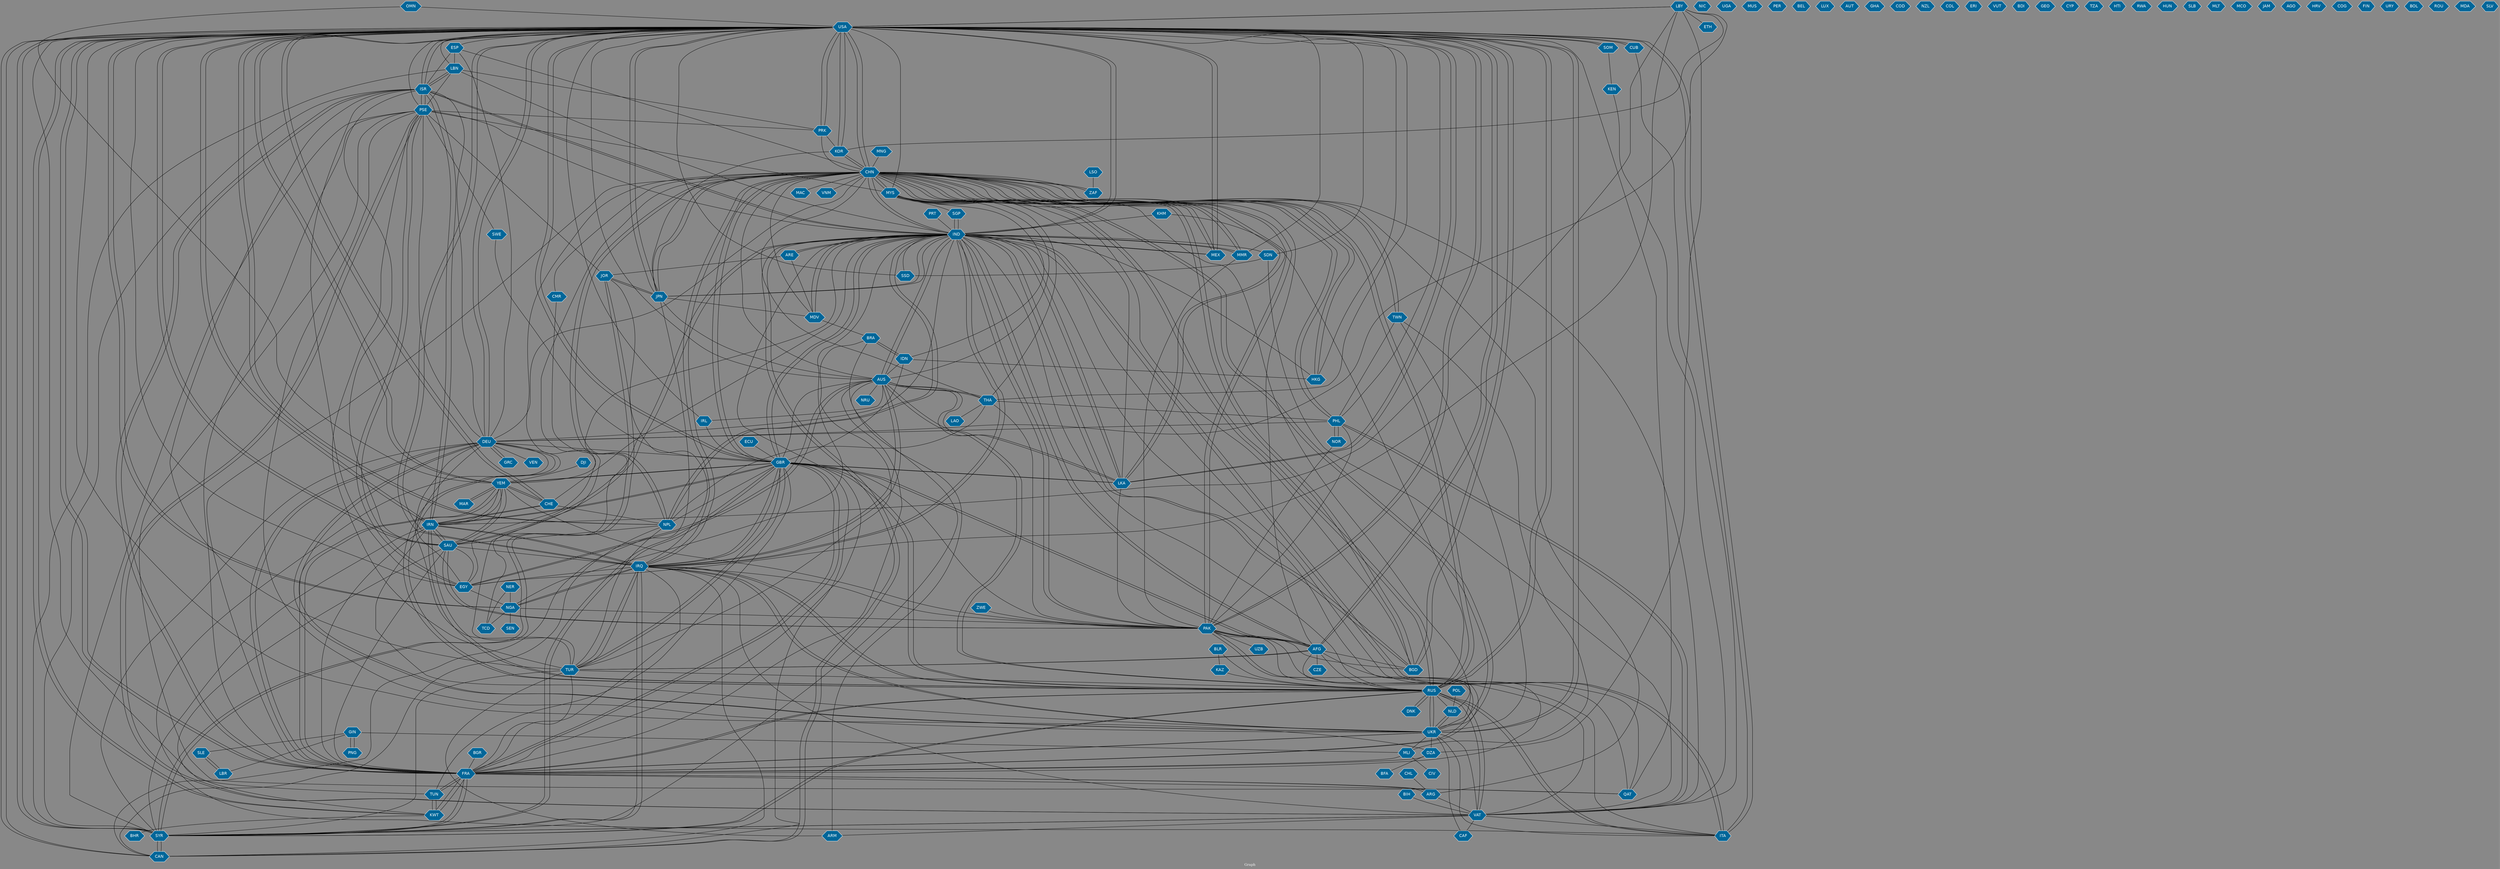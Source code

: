 // Countries together in item graph
graph {
	graph [bgcolor="#888888" fontcolor=white fontsize=12 label="Graph" outputorder=edgesfirst overlap=prism]
	node [color=white fillcolor="#006699" fontcolor=white fontname=Helvetica shape=hexagon style=filled]
	edge [arrowhead=open color=black fontcolor=white fontname=Courier fontsize=12]
		LBY [label=LBY]
		MYS [label=MYS]
		ISR [label=ISR]
		PSE [label=PSE]
		YEM [label=YEM]
		USA [label=USA]
		CHN [label=CHN]
		AUS [label=AUS]
		THA [label=THA]
		NGA [label=NGA]
		UKR [label=UKR]
		IND [label=IND]
		FRA [label=FRA]
		RUS [label=RUS]
		PAK [label=PAK]
		JPN [label=JPN]
		IRQ [label=IRQ]
		GBR [label=GBR]
		NPL [label=NPL]
		ITA [label=ITA]
		IRN [label=IRN]
		GRC [label=GRC]
		KWT [label=KWT]
		TUN [label=TUN]
		AFG [label=AFG]
		SYR [label=SYR]
		GIN [label=GIN]
		SLE [label=SLE]
		LBR [label=LBR]
		NIC [label=NIC]
		PNG [label=PNG]
		VAT [label=VAT]
		ZAF [label=ZAF]
		ESP [label=ESP]
		IDN [label=IDN]
		PHL [label=PHL]
		MEX [label=MEX]
		TUR [label=TUR]
		SAU [label=SAU]
		SWE [label=SWE]
		HKG [label=HKG]
		EGY [label=EGY]
		BGD [label=BGD]
		UGA [label=UGA]
		CAN [label=CAN]
		ARG [label=ARG]
		CZE [label=CZE]
		MMR [label=MMR]
		MUS [label=MUS]
		NOR [label=NOR]
		PER [label=PER]
		CUB [label=CUB]
		CHL [label=CHL]
		KOR [label=KOR]
		JOR [label=JOR]
		LKA [label=LKA]
		DNK [label=DNK]
		DEU [label=DEU]
		MDV [label=MDV]
		NER [label=NER]
		KEN [label=KEN]
		BEL [label=BEL]
		IRL [label=IRL]
		PRT [label=PRT]
		ZWE [label=ZWE]
		BRA [label=BRA]
		LUX [label=LUX]
		AUT [label=AUT]
		CHE [label=CHE]
		SGP [label=SGP]
		GHA [label=GHA]
		COD [label=COD]
		NZL [label=NZL]
		PRK [label=PRK]
		TWN [label=TWN]
		MLI [label=MLI]
		DZA [label=DZA]
		COL [label=COL]
		TCD [label=TCD]
		LAO [label=LAO]
		ERI [label=ERI]
		DJI [label=DJI]
		SDN [label=SDN]
		SSD [label=SSD]
		VUT [label=VUT]
		BDI [label=BDI]
		ARM [label=ARM]
		GEO [label=GEO]
		SEN [label=SEN]
		BGR [label=BGR]
		CYP [label=CYP]
		NLD [label=NLD]
		QAT [label=QAT]
		TZA [label=TZA]
		ARE [label=ARE]
		CIV [label=CIV]
		SOM [label=SOM]
		ETH [label=ETH]
		HTI [label=HTI]
		RWA [label=RWA]
		BIH [label=BIH]
		MAR [label=MAR]
		LBN [label=LBN]
		POL [label=POL]
		HUN [label=HUN]
		ECU [label=ECU]
		MNG [label=MNG]
		LSO [label=LSO]
		UZB [label=UZB]
		SLB [label=SLB]
		CMR [label=CMR]
		MLT [label=MLT]
		KHM [label=KHM]
		MCO [label=MCO]
		CAF [label=CAF]
		JAM [label=JAM]
		BFA [label=BFA]
		AGO [label=AGO]
		HRV [label=HRV]
		COG [label=COG]
		MAC [label=MAC]
		BHR [label=BHR]
		FIN [label=FIN]
		URY [label=URY]
		NRU [label=NRU]
		BOL [label=BOL]
		VEN [label=VEN]
		ROU [label=ROU]
		OMN [label=OMN]
		BLR [label=BLR]
		KAZ [label=KAZ]
		MDA [label=MDA]
		SLV [label=SLV]
		VNM [label=VNM]
			LKA -- IND [weight=3]
			FRA -- AUS [weight=1]
			MLI -- FRA [weight=1]
			CHN -- NPL [weight=5]
			CAF -- UKR [weight=1]
			CHN -- IRQ [weight=1]
			CAN -- GBR [weight=2]
			IND -- MEX [weight=1]
			IND -- JPN [weight=5]
			IND -- SSD [weight=1]
			PHL -- NOR [weight=1]
			VAT -- RUS [weight=1]
			CHN -- MEX [weight=1]
			CHE -- USA [weight=1]
			IND -- CHN [weight=27]
			USA -- SSD [weight=1]
			LBY -- USA [weight=2]
			FRA -- YEM [weight=1]
			USA -- YEM [weight=11]
			KWT -- BHR [weight=1]
			RUS -- AUS [weight=1]
			NLD -- MYS [weight=1]
			USA -- UKR [weight=10]
			YEM -- FRA [weight=4]
			GBR -- IDN [weight=1]
			NGA -- USA [weight=3]
			KOR -- USA [weight=3]
			EGY -- PSE [weight=4]
			ISR -- IND [weight=1]
			DEU -- IND [weight=1]
			PHL -- PAK [weight=1]
			CHN -- IND [weight=34]
			LKA -- MYS [weight=1]
			MDV -- CHN [weight=1]
			AUS -- IRQ [weight=2]
			USA -- SYR [weight=18]
			NLD -- UKR [weight=1]
			PSE -- EGY [weight=5]
			GBR -- IND [weight=26]
			ARE -- JOR [weight=1]
			DNK -- RUS [weight=1]
			CHE -- YEM [weight=1]
			ARG -- FRA [weight=1]
			TUR -- GBR [weight=2]
			BGD -- IND [weight=3]
			RUS -- NLD [weight=1]
			CHN -- FRA [weight=1]
			TUR -- IRQ [weight=1]
			CUB -- VAT [weight=1]
			PRK -- LBN [weight=1]
			THA -- LAO [weight=2]
			PSE -- USA [weight=3]
			IND -- BGD [weight=2]
			DZA -- USA [weight=1]
			FRA -- DEU [weight=1]
			IDN -- AUS [weight=5]
			SGP -- IND [weight=4]
			IRN -- RUS [weight=1]
			ISR -- FRA [weight=2]
			LKA -- GBR [weight=1]
			NPL -- IND [weight=16]
			FRA -- ARG [weight=1]
			THA -- AUS [weight=1]
			PSE -- PRK [weight=1]
			MMR -- IND [weight=4]
			ECU -- GBR [weight=1]
			PRT -- IND [weight=1]
			FRA -- SYR [weight=1]
			MEX -- USA [weight=2]
			DEU -- PSE [weight=1]
			SOM -- USA [weight=1]
			USA -- FRA [weight=7]
			FRA -- RUS [weight=1]
			SYR -- DEU [weight=1]
			USA -- ESP [weight=1]
			ITA -- DEU [weight=1]
			ZWE -- PAK [weight=1]
			GBR -- USA [weight=9]
			GIN -- LBR [weight=1]
			USA -- ISR [weight=9]
			SYR -- USA [weight=27]
			SYR -- IRQ [weight=10]
			MYS -- IDN [weight=2]
			RUS -- VAT [weight=1]
			IRQ -- AUS [weight=1]
			ISR -- SYR [weight=1]
			RUS -- FRA [weight=1]
			IRQ -- USA [weight=33]
			UKR -- IND [weight=3]
			IRQ -- EGY [weight=1]
			TWN -- PHL [weight=1]
			IRL -- USA [weight=1]
			NOR -- PHL [weight=1]
			DZA -- BFA [weight=1]
			NGA -- IRQ [weight=1]
			VAT -- PSE [weight=1]
			AUS -- RUS [weight=1]
			NPL -- CHN [weight=7]
			PHL -- CHN [weight=2]
			CHN -- MYS [weight=1]
			RUS -- DEU [weight=1]
			VAT -- SYR [weight=1]
			TUR -- RUS [weight=1]
			TWN -- UKR [weight=1]
			NPL -- USA [weight=6]
			IND -- NPL [weight=15]
			CHE -- NPL [weight=1]
			SLE -- LBR [weight=2]
			NPL -- GBR [weight=1]
			CAN -- USA [weight=2]
			GBR -- YEM [weight=2]
			JPN -- JOR [weight=1]
			THA -- NPL [weight=1]
			IRQ -- PAK [weight=1]
			GBR -- TUN [weight=2]
			KWT -- TUN [weight=4]
			TUR -- DEU [weight=1]
			CHN -- VAT [weight=1]
			JOR -- SYR [weight=1]
			KWT -- USA [weight=1]
			UKR -- IRQ [weight=1]
			USA -- LKA [weight=1]
			SAU -- IRQ [weight=1]
			USA -- IND [weight=54]
			ZAF -- CHN [weight=1]
			IND -- MDV [weight=2]
			ISR -- IRN [weight=6]
			SYR -- LBN [weight=1]
			SYR -- CAN [weight=1]
			PAK -- USA [weight=9]
			CAN -- SYR [weight=2]
			RUS -- IRN [weight=1]
			RUS -- MYS [weight=1]
			ITA -- PAK [weight=1]
			ITA -- UKR [weight=1]
			PAK -- CHN [weight=4]
			THA -- MYS [weight=1]
			SYR -- IRN [weight=1]
			USA -- IRN [weight=19]
			SOM -- KEN [weight=1]
			PAK -- GBR [weight=3]
			ISR -- TUR [weight=3]
			EGY -- DEU [weight=1]
			DEU -- LBY [weight=1]
			IRQ -- RUS [weight=1]
			USA -- IRQ [weight=38]
			CHN -- JPN [weight=5]
			GIN -- SLE [weight=1]
			KWT -- SAU [weight=2]
			IRQ -- SYR [weight=6]
			PSE -- ISR [weight=76]
			ISR -- USA [weight=11]
			DEU -- GRC [weight=1]
			MDV -- IND [weight=1]
			THA -- PAK [weight=2]
			GBR -- RUS [weight=3]
			MYS -- UKR [weight=10]
			JPN -- AUS [weight=1]
			MDV -- ARE [weight=1]
			USA -- KOR [weight=3]
			PNG -- GIN [weight=2]
			GBR -- SYR [weight=4]
			UKR -- DZA [weight=1]
			UKR -- MLI [weight=1]
			GIN -- PNG [weight=3]
			PSE -- FRA [weight=1]
			ISR -- PSE [weight=80]
			IND -- PAK [weight=16]
			VAT -- CAF [weight=1]
			MYS -- AUS [weight=1]
			CHN -- LKA [weight=3]
			CHE -- IND [weight=1]
			IND -- QAT [weight=1]
			IND -- LBN [weight=1]
			SWE -- GBR [weight=1]
			ITA -- IND [weight=4]
			IND -- LKA [weight=2]
			SYR -- JOR [weight=3]
			CHN -- MMR [weight=2]
			QAT -- PSE [weight=1]
			USA -- BGD [weight=3]
			USA -- JPN [weight=6]
			USA -- MEX [weight=3]
			PRK -- KOR [weight=3]
			CAN -- IRQ [weight=1]
			VAT -- PHL [weight=2]
			IRN -- SAU [weight=2]
			LKA -- USA [weight=1]
			NGA -- TCD [weight=1]
			USA -- DEU [weight=7]
			SDN -- USA [weight=2]
			LKA -- PAK [weight=1]
			UKR -- DEU [weight=1]
			DEU -- VEN [weight=1]
			OMN -- YEM [weight=1]
			IND -- ITA [weight=1]
			USA -- KWT [weight=1]
			POL -- NLD [weight=1]
			NER -- NGA [weight=1]
			IRQ -- TUR [weight=1]
			JPN -- KOR [weight=1]
			AUS -- SYR [weight=3]
			FRA -- TUR [weight=1]
			YEM -- MAR [weight=2]
			RUS -- CHN [weight=4]
			IND -- IRQ [weight=23]
			IRL -- GBR [weight=2]
			SAU -- FRA [weight=1]
			FRA -- QAT [weight=1]
			MDV -- BRA [weight=1]
			CUB -- USA [weight=2]
			GRC -- DEU [weight=1]
			USA -- CHN [weight=23]
			LBR -- SLE [weight=1]
			FRA -- UKR [weight=1]
			ESP -- LBN [weight=1]
			NGA -- PAK [weight=1]
			IND -- AFG [weight=7]
			CHN -- HKG [weight=6]
			HKG -- USA [weight=1]
			IRQ -- CHN [weight=1]
			IRQ -- GBR [weight=1]
			SYR -- TUR [weight=10]
			CHN -- MAC [weight=1]
			IDN -- HKG [weight=1]
			PSE -- LBN [weight=2]
			USA -- THA [weight=2]
			BRA -- TUR [weight=1]
			TWN -- MLI [weight=1]
			SAU -- YEM [weight=12]
			CMR -- TCD [weight=1]
			CHN -- CMR [weight=1]
			ARM -- TUR [weight=1]
			VAT -- ARM [weight=1]
			AFG -- GBR [weight=1]
			USA -- SOM [weight=1]
			DEU -- GBR [weight=2]
			IND -- GBR [weight=21]
			ARG -- VAT [weight=1]
			TUN -- FRA [weight=2]
			CHN -- DEU [weight=1]
			DZA -- FRA [weight=1]
			CAN -- JPN [weight=1]
			CHN -- ZAF [weight=1]
			USA -- NGA [weight=3]
			PSE -- JOR [weight=1]
			PAK -- IND [weight=17]
			PRK -- USA [weight=6]
			ARG -- CHN [weight=1]
			HKG -- IND [weight=1]
			AUS -- THA [weight=1]
			AFG -- BGD [weight=1]
			AUS -- EGY [weight=2]
			USA -- AFG [weight=13]
			BGD -- CHN [weight=1]
			NGA -- SEN [weight=1]
			CHN -- EGY [weight=1]
			IRN -- FRA [weight=1]
			PSE -- IND [weight=1]
			IND -- USA [weight=44]
			CHN -- AUS [weight=1]
			CHN -- TWN [weight=2]
			YEM -- IRN [weight=4]
			AUS -- IRL [weight=1]
			CHN -- VNM [weight=1]
			EGY -- USA [weight=1]
			LKA -- AUS [weight=1]
			CHN -- TUR [weight=1]
			SYR -- RUS [weight=1]
			KOR -- LBY [weight=1]
			VAT -- UKR [weight=3]
			KOR -- CHN [weight=1]
			IDN -- BRA [weight=1]
			JPN -- IND [weight=3]
			IRN -- YEM [weight=3]
			RUS -- DNK [weight=1]
			TUN -- USA [weight=1]
			AUS -- NRU [weight=1]
			TUN -- KWT [weight=4]
			PAK -- AFG [weight=5]
			IND -- ISR [weight=1]
			FRA -- USA [weight=10]
			FRA -- KWT [weight=4]
			USA -- ITA [weight=1]
			FRA -- GBR [weight=5]
			IRN -- IRQ [weight=6]
			LKA -- CHN [weight=4]
			IRQ -- UKR [weight=1]
			AFG -- IND [weight=8]
			VAT -- ITA [weight=1]
			THA -- CHN [weight=1]
			LBY -- IRN [weight=1]
			LSO -- ZAF [weight=1]
			CHN -- PHL [weight=2]
			SYR -- FRA [weight=1]
			RUS -- UKR [weight=51]
			ITA -- USA [weight=3]
			USA -- CAN [weight=2]
			IRN -- USA [weight=17]
			JOR -- JPN [weight=1]
			IRN -- GBR [weight=1]
			RUS -- AFG [weight=2]
			IRQ -- FRA [weight=3]
			USA -- QAT [weight=1]
			FRA -- AFG [weight=1]
			DJI -- YEM [weight=1]
			CHN -- KOR [weight=1]
			AFG -- QAT [weight=1]
			USA -- PAK [weight=16]
			LBY -- ETH [weight=1]
			USA -- AUS [weight=3]
			DEU -- UKR [weight=2]
			BGR -- FRA [weight=1]
			UKR -- RUS [weight=53]
			EGY -- SAU [weight=1]
			IND -- MMR [weight=2]
			MEX -- CHN [weight=1]
			SAU -- IRN [weight=3]
			EGY -- NGA [weight=1]
			PSE -- SYR [weight=1]
			KHM -- RUS [weight=1]
			BLR -- KAZ [weight=1]
			ESP -- DEU [weight=1]
			USA -- SAU [weight=2]
			CHN -- BGD [weight=1]
			AFG -- TUR [weight=2]
			USA -- LBN [weight=1]
			RUS -- USA [weight=23]
			IND -- SDN [weight=1]
			FRA -- ISR [weight=1]
			ISR -- EGY [weight=5]
			SYR -- GBR [weight=7]
			YEM -- SAU [weight=15]
			CHN -- PAK [weight=13]
			SDN -- VAT [weight=1]
			IRQ -- VAT [weight=2]
			NER -- TCD [weight=1]
			MMR -- CHN [weight=7]
			UKR -- FRA [weight=1]
			GBR -- IRN [weight=1]
			SYR -- VAT [weight=1]
			PHL -- VAT [weight=2]
			PRK -- CHN [weight=2]
			IND -- SGP [weight=2]
			SAU -- PAK [weight=1]
			MYS -- USA [weight=4]
			MYS -- RUS [weight=1]
			CAN -- IND [weight=2]
			UKR -- NLD [weight=1]
			AFG -- USA [weight=10]
			UKR -- IRN [weight=1]
			USA -- LBY [weight=2]
			EGY -- AUS [weight=1]
			AFG -- CZE [weight=1]
			PSE -- VAT [weight=1]
			MNG -- CHN [weight=1]
			IRN -- ISR [weight=1]
			MYS -- CHN [weight=1]
			SDN -- SSD [weight=4]
			NPL -- CAN [weight=1]
			JPN -- CHN [weight=3]
			BGD -- USA [weight=3]
			YEM -- CHE [weight=1]
			KWT -- FRA [weight=2]
			YEM -- PAK [weight=2]
			MYS -- SGP [weight=1]
			UKR -- MYS [weight=1]
			PSE -- SWE [weight=1]
			IND -- SAU [weight=2]
			TWN -- CHN [weight=1]
			JOR -- IRQ [weight=2]
			DEU -- RUS [weight=1]
			USA -- NPL [weight=6]
			IRQ -- IRN [weight=2]
			CHN -- USA [weight=27]
			TUR -- PSE [weight=1]
			CHN -- GBR [weight=3]
			CHL -- ARG [weight=1]
			KEN -- VAT [weight=1]
			GBR -- CHN [weight=1]
			USA -- CHE [weight=1]
			IND -- AUS [weight=6]
			BGD -- MYS [weight=1]
			TUR -- AFG [weight=1]
			RUS -- SYR [weight=1]
			MMR -- PAK [weight=1]
			OMN -- USA [weight=1]
			JPN -- MDV [weight=1]
			IND -- ARE [weight=1]
			ESP -- CHN [weight=1]
			ISR -- LBN [weight=1]
			UKR -- USA [weight=11]
			USA -- RUS [weight=26]
			USA -- CUB [weight=4]
			HKG -- CHN [weight=3]
			IRQ -- IND [weight=19]
			VAT -- PAK [weight=1]
			MYS -- PSE [weight=1]
			AUS -- GBR [weight=2]
			GBR -- IRQ [weight=4]
			ARE -- IND [weight=3]
			DEU -- FRA [weight=3]
			PAK -- SAU [weight=4]
			ITA -- RUS [weight=2]
			PHL -- USA [weight=1]
			BGD -- PAK [weight=2]
			ISR -- SAU [weight=1]
			PAK -- UZB [weight=1]
			GBR -- FRA [weight=2]
			GBR -- AFG [weight=1]
			MEX -- IND [weight=1]
			IRQ -- NGA [weight=1]
			DZA -- LBY [weight=2]
			SAU -- IND [weight=2]
			AUS -- LKA [weight=2]
			PHL -- DEU [weight=1]
			CHE -- IRN [weight=1]
			MMR -- USA [weight=2]
			PSE -- UKR [weight=1]
			THA -- PHL [weight=1]
			EGY -- LBY [weight=1]
			YEM -- IND [weight=1]
			DEU -- ISR [weight=1]
			FRA -- PAK [weight=1]
			USA -- PRK [weight=3]
			NOR -- PAK [weight=1]
			ARM -- BRA [weight=1]
			JPN -- USA [weight=7]
			KAZ -- RUS [weight=1]
			IRN -- CHE [weight=1]
			AFG -- CHN [weight=1]
			MLI -- CIV [weight=1]
			RUS -- IRQ [weight=1]
			ESP -- ISR [weight=1]
			LBN -- ISR [weight=1]
			AUS -- IND [weight=3]
			BIH -- VAT [weight=3]
			IND -- RUS [weight=1]
			GBR -- TUR [weight=2]
			BRA -- IDN [weight=1]
			YEM -- GBR [weight=1]
			MAR -- YEM [weight=1]
			KHM -- IND [weight=1]
			IND -- FRA [weight=4]
			GIN -- MLI [weight=1]
			YEM -- USA [weight=11]
			CHN -- RUS [weight=4]
			DEU -- USA [weight=6]
			RUS -- GBR [weight=1]
			PAK -- FRA [weight=2]
			IND -- CAN [weight=2]
			BLR -- RUS [weight=1]
			NGA -- IND [weight=1]
			USA -- GBR [weight=11]
			FRA -- TUN [weight=4]
			AFG -- PAK [weight=8]
			RUS -- ITA [weight=1]
			NPL -- TUR [weight=1]
			GBR -- LKA [weight=2]
			NPL -- SAU [weight=1]
			SAU -- USA [weight=2]
}